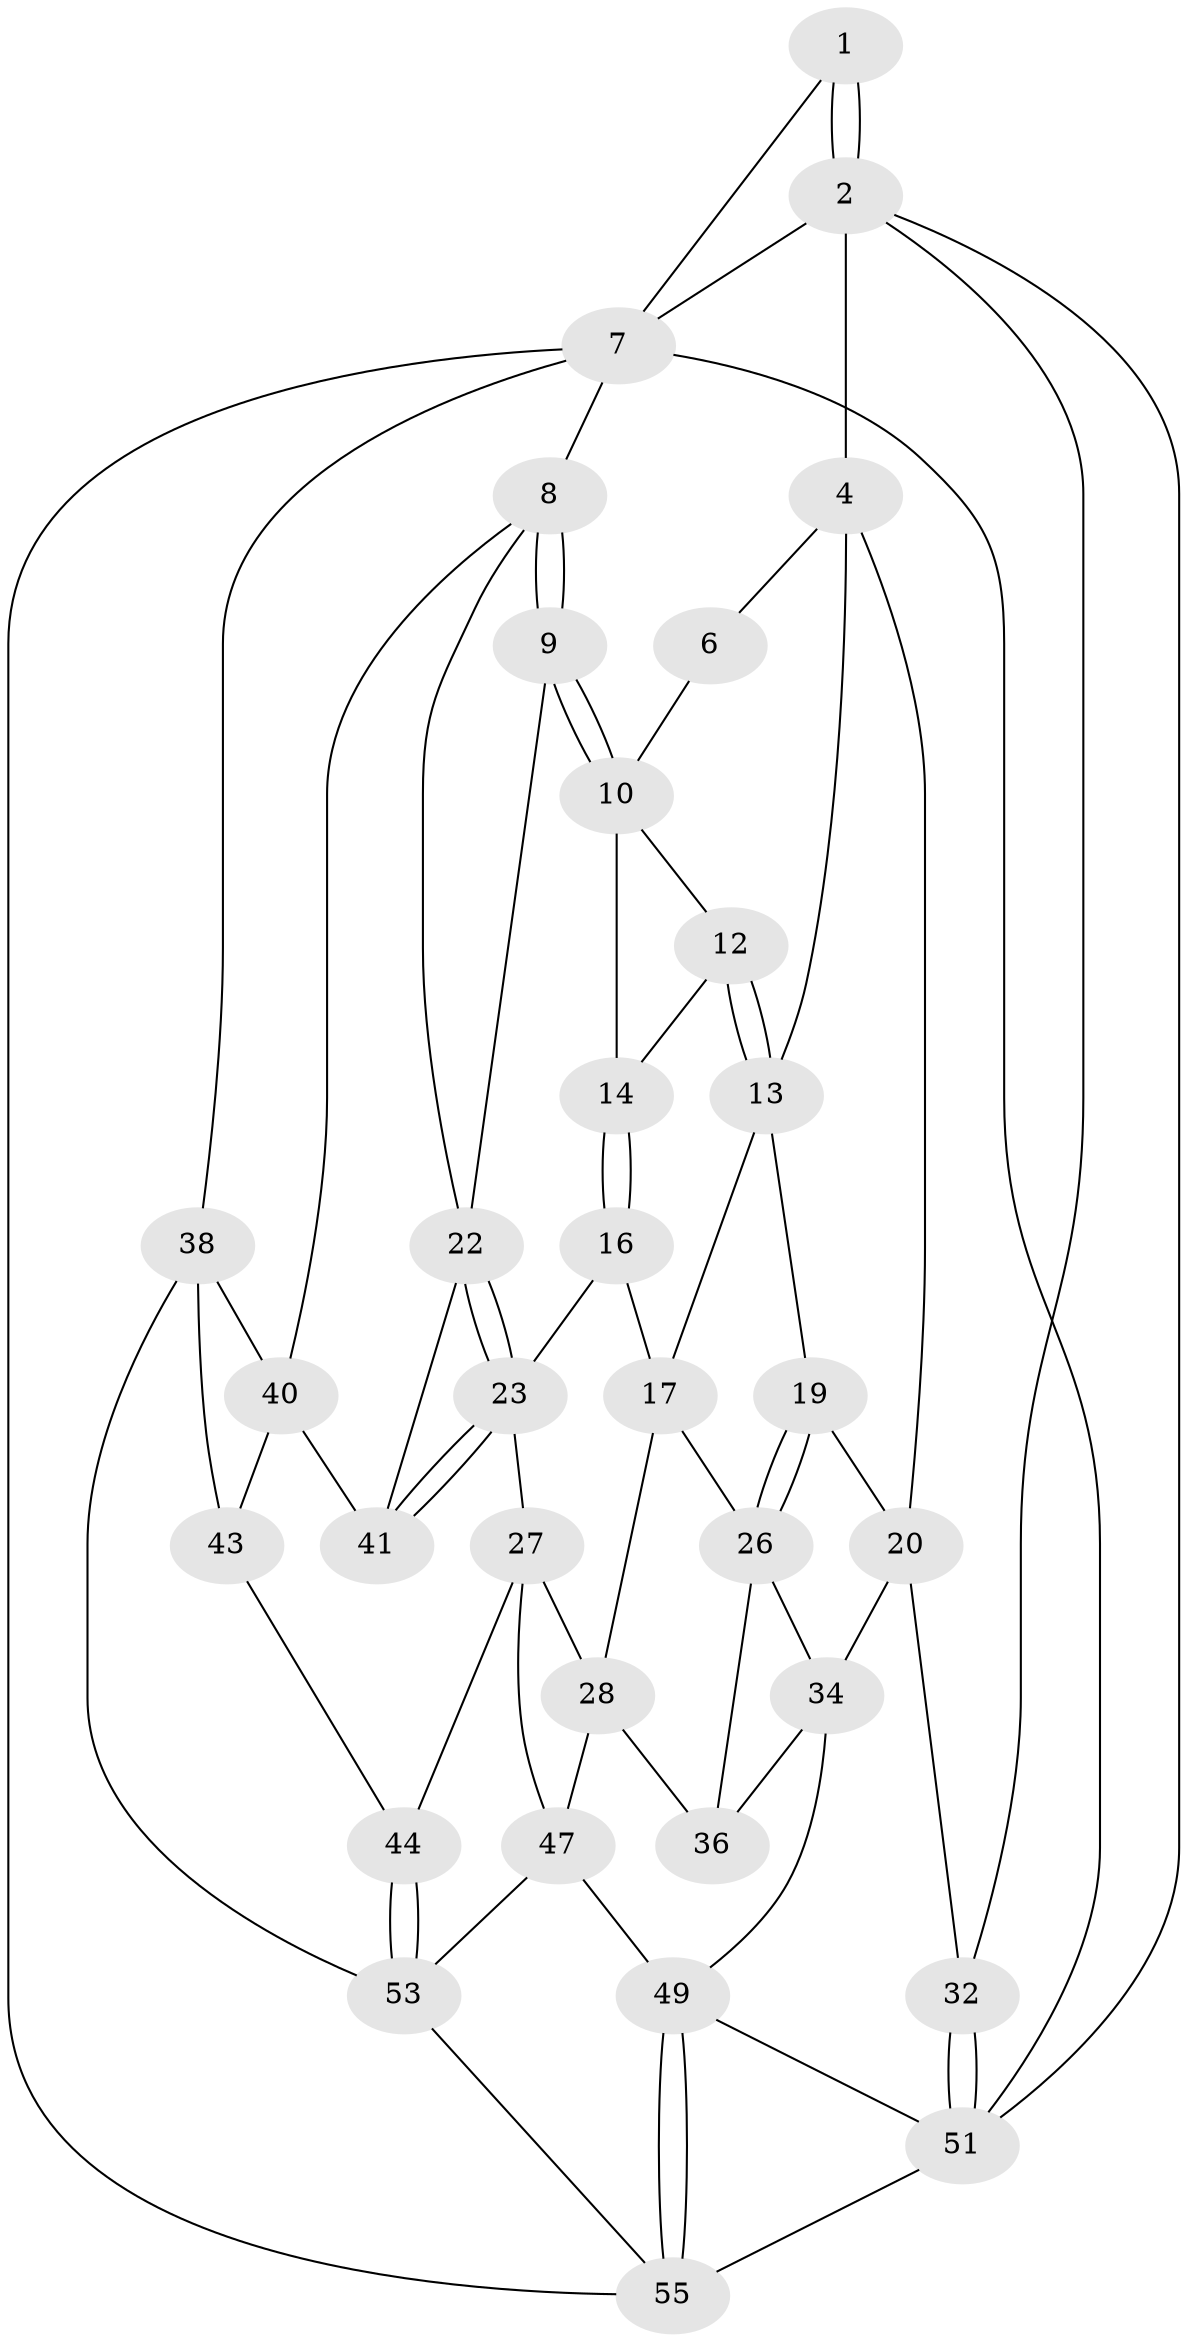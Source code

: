 // Generated by graph-tools (version 1.1) at 2025/52/02/27/25 19:52:43]
// undirected, 33 vertices, 72 edges
graph export_dot {
graph [start="1"]
  node [color=gray90,style=filled];
  1 [pos="+0.3181997377961135+0"];
  2 [pos="+0+0",super="+3"];
  4 [pos="+0.09281068228074378+0.22214279973874876",super="+5"];
  6 [pos="+0.31379853965254806+0"];
  7 [pos="+1+0",super="+37"];
  8 [pos="+1+0",super="+29"];
  9 [pos="+0.9767560927153707+0.0017933886946768583"];
  10 [pos="+0.6670490949716684+0.17487834168537403",super="+11"];
  12 [pos="+0.42609826141980206+0.188911799270853"];
  13 [pos="+0.36141737460249745+0.2642042908940692",super="+18"];
  14 [pos="+0.5208552870819666+0.235651342727138",super="+15"];
  16 [pos="+0.4648884943090368+0.3140205298016195",super="+21"];
  17 [pos="+0.4642479439985412+0.3143019636844036",super="+25"];
  19 [pos="+0.2747778360773958+0.3724984301465583"];
  20 [pos="+0.15758645307352045+0.3348946561754013",super="+31"];
  22 [pos="+0.7561754645174541+0.41931390485727504",super="+30"];
  23 [pos="+0.659098221364571+0.5096872570556297",super="+24"];
  26 [pos="+0.2895470582310129+0.3895489806346991",super="+33"];
  27 [pos="+0.5351702642739888+0.5461557002663512",super="+45"];
  28 [pos="+0.5291685259614648+0.5469248838058182",super="+35"];
  32 [pos="+0+0.5530958328754854"];
  34 [pos="+0.18139621379336807+0.6713121824169487",super="+46"];
  36 [pos="+0.4135923843898005+0.5962827290341126"];
  38 [pos="+1+0.8418842243399958",super="+39"];
  40 [pos="+1+0.558336006670401",super="+42"];
  41 [pos="+0.7632755430828344+0.5890475119023585"];
  43 [pos="+0.7819524737065456+0.6432952891694914"];
  44 [pos="+0.7579357502888959+0.7906693678459902"];
  47 [pos="+0.5655348570204138+0.9564600206012384",super="+48"];
  49 [pos="+0.36096979822924635+0.8492548552815425",super="+50"];
  51 [pos="+0+1",super="+52"];
  53 [pos="+0.7584329312343313+0.8336375648764048",super="+54"];
  55 [pos="+0.057650938427437654+1",super="+56"];
  1 -- 2;
  1 -- 2;
  1 -- 7;
  2 -- 7;
  2 -- 32;
  2 -- 4;
  2 -- 51;
  4 -- 20;
  4 -- 13;
  4 -- 6;
  6 -- 10;
  7 -- 8;
  7 -- 38;
  7 -- 51;
  7 -- 55;
  8 -- 9;
  8 -- 9;
  8 -- 40;
  8 -- 22;
  9 -- 10;
  9 -- 10;
  9 -- 22;
  10 -- 14;
  10 -- 12;
  12 -- 13;
  12 -- 13;
  12 -- 14;
  13 -- 17;
  13 -- 19;
  14 -- 16 [weight=2];
  14 -- 16;
  16 -- 17;
  16 -- 23;
  17 -- 26;
  17 -- 28;
  19 -- 20;
  19 -- 26;
  19 -- 26;
  20 -- 32;
  20 -- 34;
  22 -- 23;
  22 -- 23;
  22 -- 41;
  23 -- 41;
  23 -- 41;
  23 -- 27;
  26 -- 34;
  26 -- 36;
  27 -- 28;
  27 -- 44;
  27 -- 47;
  28 -- 36;
  28 -- 47;
  32 -- 51;
  32 -- 51;
  34 -- 36;
  34 -- 49;
  38 -- 53;
  38 -- 40;
  38 -- 43;
  40 -- 41;
  40 -- 43;
  43 -- 44;
  44 -- 53;
  44 -- 53;
  47 -- 53;
  47 -- 49;
  49 -- 55;
  49 -- 55;
  49 -- 51;
  51 -- 55;
  53 -- 55;
}
